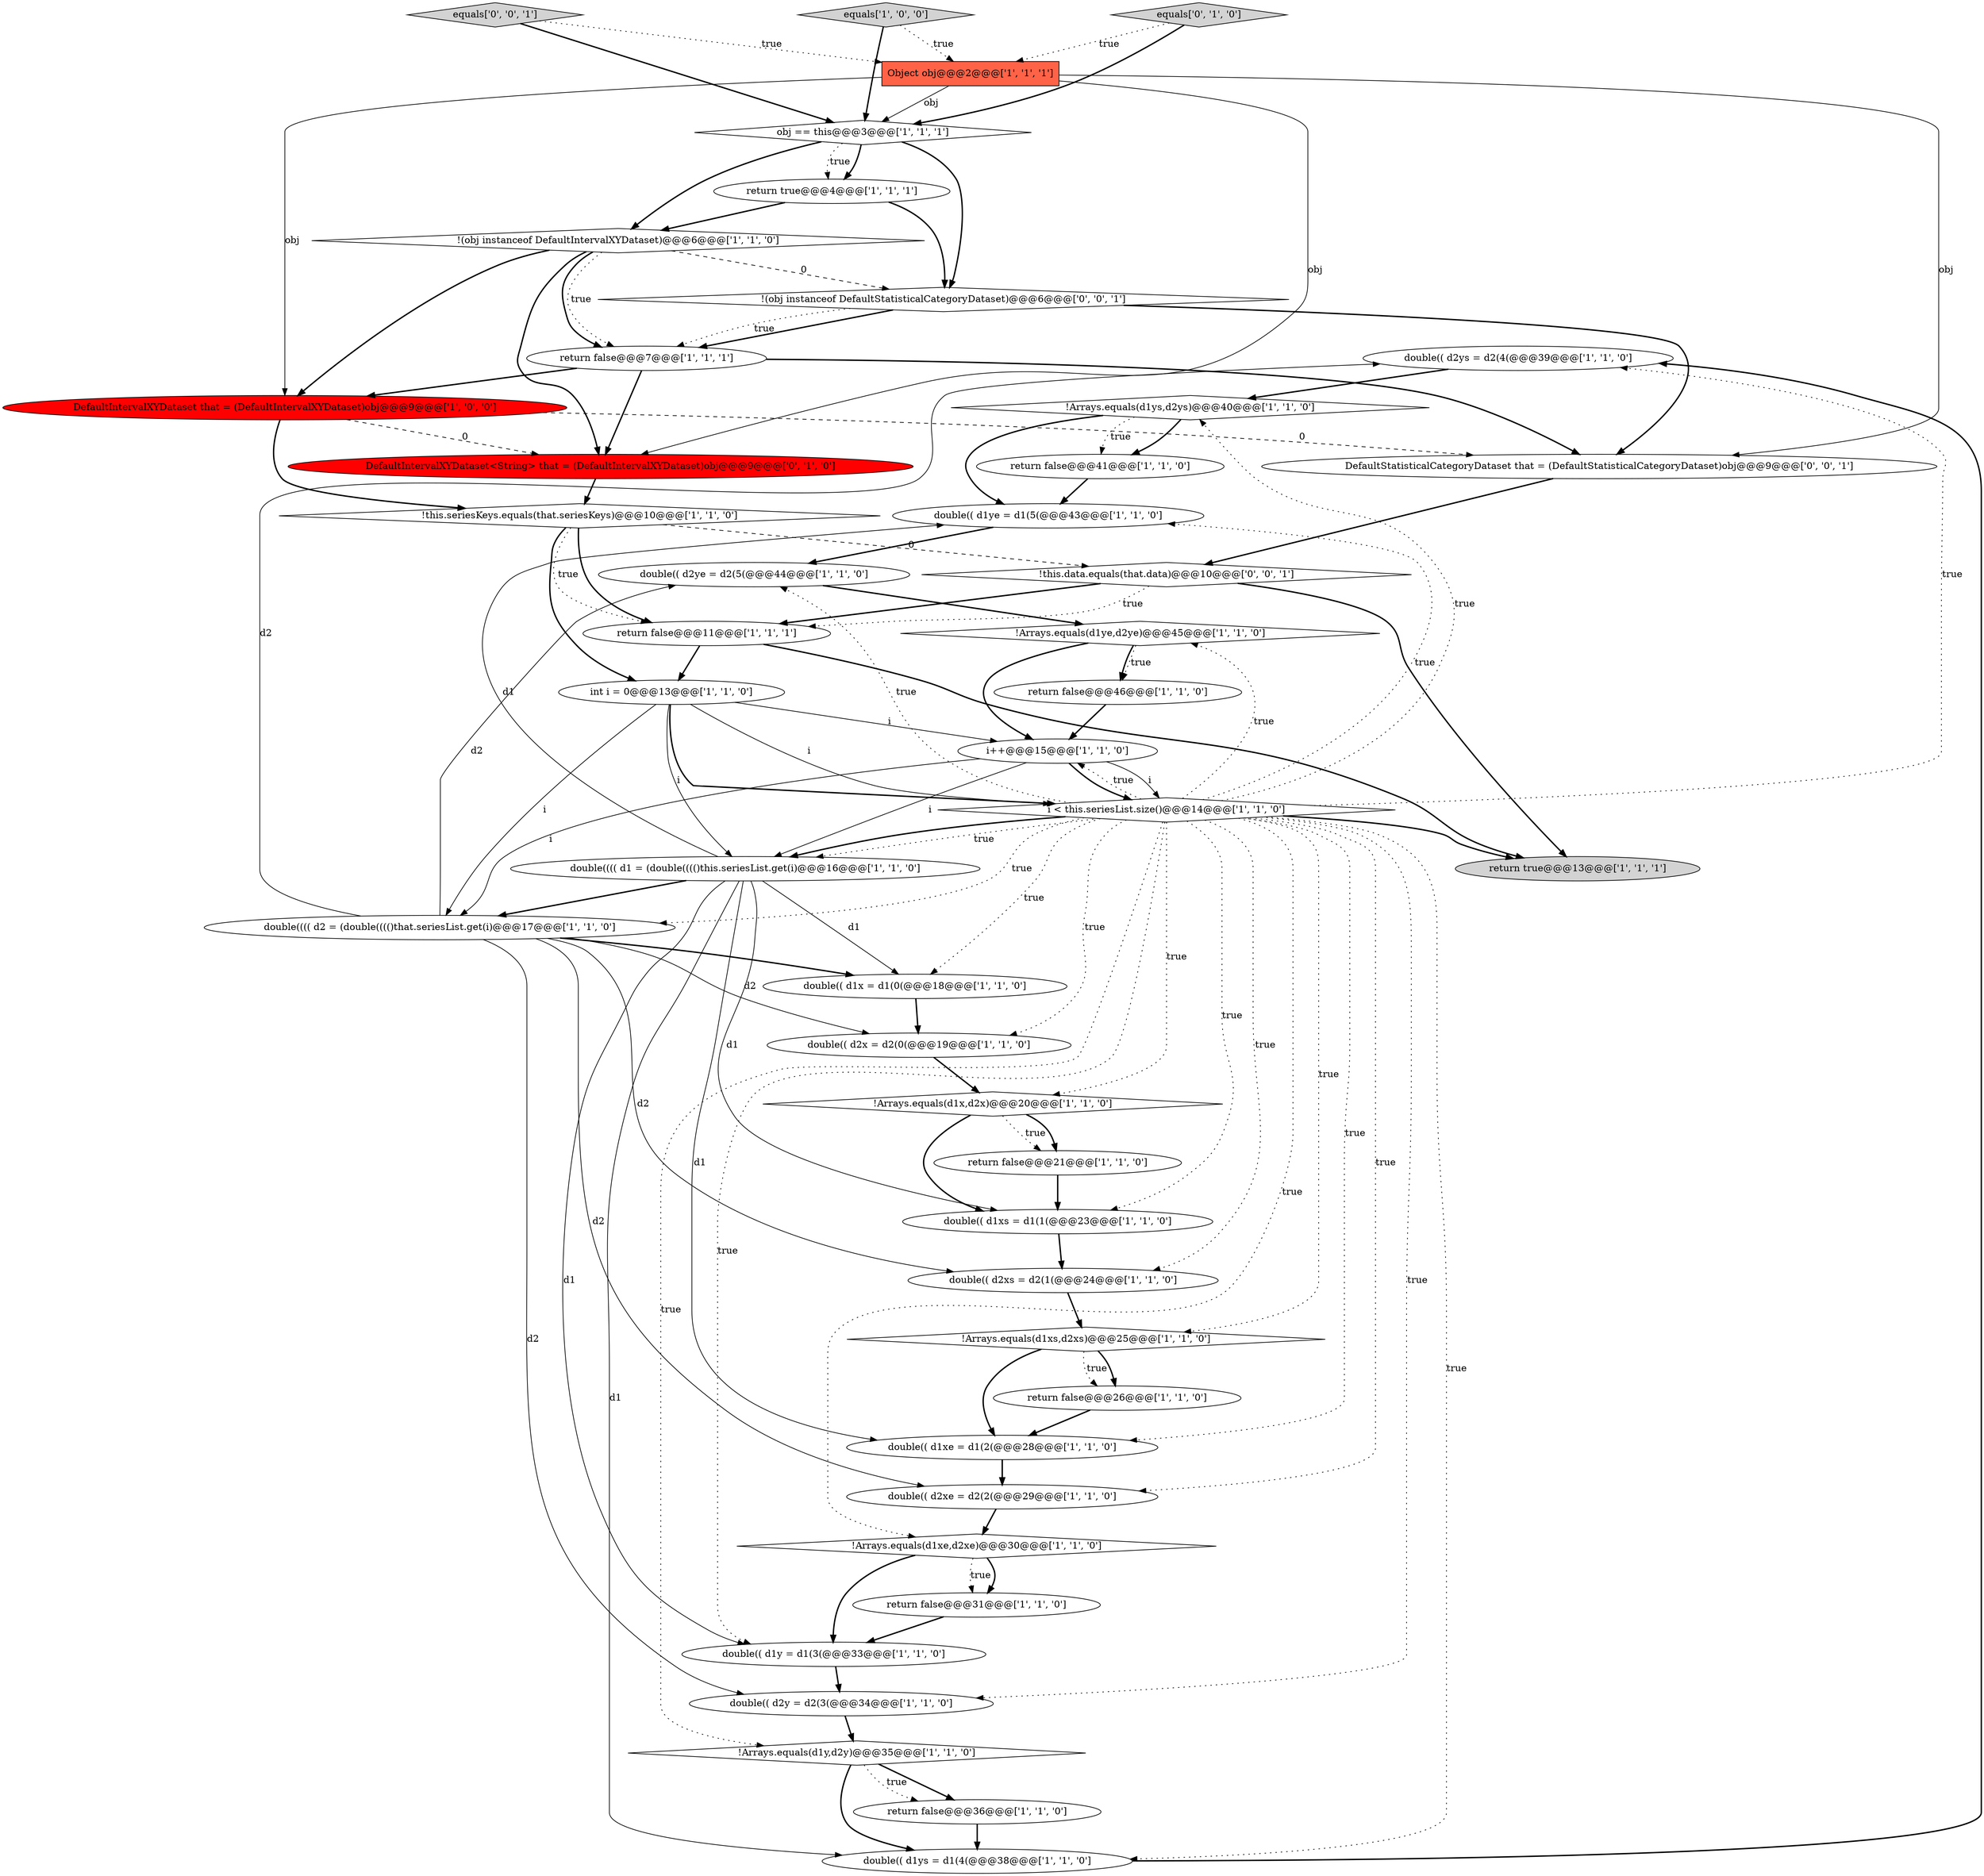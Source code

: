 digraph {
17 [style = filled, label = "double(( d2ys = d2(4(@@@39@@@['1', '1', '0']", fillcolor = white, shape = ellipse image = "AAA0AAABBB1BBB"];
21 [style = filled, label = "!this.seriesKeys.equals(that.seriesKeys)@@@10@@@['1', '1', '0']", fillcolor = white, shape = diamond image = "AAA0AAABBB1BBB"];
35 [style = filled, label = "return false@@@21@@@['1', '1', '0']", fillcolor = white, shape = ellipse image = "AAA0AAABBB1BBB"];
0 [style = filled, label = "i < this.seriesList.size()@@@14@@@['1', '1', '0']", fillcolor = white, shape = diamond image = "AAA0AAABBB1BBB"];
13 [style = filled, label = "!Arrays.equals(d1xs,d2xs)@@@25@@@['1', '1', '0']", fillcolor = white, shape = diamond image = "AAA0AAABBB1BBB"];
26 [style = filled, label = "i++@@@15@@@['1', '1', '0']", fillcolor = white, shape = ellipse image = "AAA0AAABBB1BBB"];
4 [style = filled, label = "return false@@@26@@@['1', '1', '0']", fillcolor = white, shape = ellipse image = "AAA0AAABBB1BBB"];
16 [style = filled, label = "Object obj@@@2@@@['1', '1', '1']", fillcolor = tomato, shape = box image = "AAA0AAABBB1BBB"];
23 [style = filled, label = "double(( d2xs = d2(1(@@@24@@@['1', '1', '0']", fillcolor = white, shape = ellipse image = "AAA0AAABBB1BBB"];
25 [style = filled, label = "return false@@@36@@@['1', '1', '0']", fillcolor = white, shape = ellipse image = "AAA0AAABBB1BBB"];
44 [style = filled, label = "DefaultStatisticalCategoryDataset that = (DefaultStatisticalCategoryDataset)obj@@@9@@@['0', '0', '1']", fillcolor = white, shape = ellipse image = "AAA0AAABBB3BBB"];
7 [style = filled, label = "double(( d1ys = d1(4(@@@38@@@['1', '1', '0']", fillcolor = white, shape = ellipse image = "AAA0AAABBB1BBB"];
5 [style = filled, label = "!Arrays.equals(d1xe,d2xe)@@@30@@@['1', '1', '0']", fillcolor = white, shape = diamond image = "AAA0AAABBB1BBB"];
10 [style = filled, label = "return false@@@11@@@['1', '1', '1']", fillcolor = white, shape = ellipse image = "AAA0AAABBB1BBB"];
1 [style = filled, label = "double(( d2xe = d2(2(@@@29@@@['1', '1', '0']", fillcolor = white, shape = ellipse image = "AAA0AAABBB1BBB"];
14 [style = filled, label = "double(((( d2 = (double(((()that.seriesList.get(i)@@@17@@@['1', '1', '0']", fillcolor = white, shape = ellipse image = "AAA0AAABBB1BBB"];
33 [style = filled, label = "equals['1', '0', '0']", fillcolor = lightgray, shape = diamond image = "AAA0AAABBB1BBB"];
6 [style = filled, label = "int i = 0@@@13@@@['1', '1', '0']", fillcolor = white, shape = ellipse image = "AAA0AAABBB1BBB"];
11 [style = filled, label = "double(( d1y = d1(3(@@@33@@@['1', '1', '0']", fillcolor = white, shape = ellipse image = "AAA0AAABBB1BBB"];
19 [style = filled, label = "double(( d1xs = d1(1(@@@23@@@['1', '1', '0']", fillcolor = white, shape = ellipse image = "AAA0AAABBB1BBB"];
27 [style = filled, label = "!Arrays.equals(d1x,d2x)@@@20@@@['1', '1', '0']", fillcolor = white, shape = diamond image = "AAA0AAABBB1BBB"];
38 [style = filled, label = "double(( d1xe = d1(2(@@@28@@@['1', '1', '0']", fillcolor = white, shape = ellipse image = "AAA0AAABBB1BBB"];
40 [style = filled, label = "DefaultIntervalXYDataset<String> that = (DefaultIntervalXYDataset)obj@@@9@@@['0', '1', '0']", fillcolor = red, shape = ellipse image = "AAA1AAABBB2BBB"];
12 [style = filled, label = "double(( d2x = d2(0(@@@19@@@['1', '1', '0']", fillcolor = white, shape = ellipse image = "AAA0AAABBB1BBB"];
28 [style = filled, label = "return false@@@31@@@['1', '1', '0']", fillcolor = white, shape = ellipse image = "AAA0AAABBB1BBB"];
39 [style = filled, label = "equals['0', '1', '0']", fillcolor = lightgray, shape = diamond image = "AAA0AAABBB2BBB"];
31 [style = filled, label = "return true@@@13@@@['1', '1', '1']", fillcolor = lightgray, shape = ellipse image = "AAA0AAABBB1BBB"];
43 [style = filled, label = "!(obj instanceof DefaultStatisticalCategoryDataset)@@@6@@@['0', '0', '1']", fillcolor = white, shape = diamond image = "AAA0AAABBB3BBB"];
32 [style = filled, label = "return false@@@41@@@['1', '1', '0']", fillcolor = white, shape = ellipse image = "AAA0AAABBB1BBB"];
8 [style = filled, label = "return false@@@46@@@['1', '1', '0']", fillcolor = white, shape = ellipse image = "AAA0AAABBB1BBB"];
37 [style = filled, label = "return false@@@7@@@['1', '1', '1']", fillcolor = white, shape = ellipse image = "AAA0AAABBB1BBB"];
42 [style = filled, label = "equals['0', '0', '1']", fillcolor = lightgray, shape = diamond image = "AAA0AAABBB3BBB"];
41 [style = filled, label = "!this.data.equals(that.data)@@@10@@@['0', '0', '1']", fillcolor = white, shape = diamond image = "AAA0AAABBB3BBB"];
15 [style = filled, label = "double(( d2ye = d2(5(@@@44@@@['1', '1', '0']", fillcolor = white, shape = ellipse image = "AAA0AAABBB1BBB"];
9 [style = filled, label = "return true@@@4@@@['1', '1', '1']", fillcolor = white, shape = ellipse image = "AAA0AAABBB1BBB"];
22 [style = filled, label = "obj == this@@@3@@@['1', '1', '1']", fillcolor = white, shape = diamond image = "AAA0AAABBB1BBB"];
30 [style = filled, label = "double(( d1x = d1(0(@@@18@@@['1', '1', '0']", fillcolor = white, shape = ellipse image = "AAA0AAABBB1BBB"];
34 [style = filled, label = "!Arrays.equals(d1ye,d2ye)@@@45@@@['1', '1', '0']", fillcolor = white, shape = diamond image = "AAA0AAABBB1BBB"];
36 [style = filled, label = "!Arrays.equals(d1y,d2y)@@@35@@@['1', '1', '0']", fillcolor = white, shape = diamond image = "AAA0AAABBB1BBB"];
24 [style = filled, label = "double(((( d1 = (double(((()this.seriesList.get(i)@@@16@@@['1', '1', '0']", fillcolor = white, shape = ellipse image = "AAA0AAABBB1BBB"];
2 [style = filled, label = "double(( d2y = d2(3(@@@34@@@['1', '1', '0']", fillcolor = white, shape = ellipse image = "AAA0AAABBB1BBB"];
18 [style = filled, label = "!(obj instanceof DefaultIntervalXYDataset)@@@6@@@['1', '1', '0']", fillcolor = white, shape = diamond image = "AAA0AAABBB1BBB"];
3 [style = filled, label = "double(( d1ye = d1(5(@@@43@@@['1', '1', '0']", fillcolor = white, shape = ellipse image = "AAA0AAABBB1BBB"];
20 [style = filled, label = "!Arrays.equals(d1ys,d2ys)@@@40@@@['1', '1', '0']", fillcolor = white, shape = diamond image = "AAA0AAABBB1BBB"];
29 [style = filled, label = "DefaultIntervalXYDataset that = (DefaultIntervalXYDataset)obj@@@9@@@['1', '0', '0']", fillcolor = red, shape = ellipse image = "AAA1AAABBB1BBB"];
24->30 [style = solid, label="d1"];
1->5 [style = bold, label=""];
18->43 [style = dashed, label="0"];
21->10 [style = bold, label=""];
0->12 [style = dotted, label="true"];
0->5 [style = dotted, label="true"];
0->19 [style = dotted, label="true"];
14->23 [style = solid, label="d2"];
9->43 [style = bold, label=""];
5->28 [style = bold, label=""];
18->37 [style = dotted, label="true"];
24->7 [style = solid, label="d1"];
37->40 [style = bold, label=""];
24->19 [style = solid, label="d1"];
34->26 [style = bold, label=""];
23->13 [style = bold, label=""];
0->24 [style = dotted, label="true"];
0->24 [style = bold, label=""];
0->34 [style = dotted, label="true"];
14->17 [style = solid, label="d2"];
24->11 [style = solid, label="d1"];
2->36 [style = bold, label=""];
41->10 [style = dotted, label="true"];
33->16 [style = dotted, label="true"];
27->19 [style = bold, label=""];
0->3 [style = dotted, label="true"];
27->35 [style = dotted, label="true"];
0->11 [style = dotted, label="true"];
32->3 [style = bold, label=""];
43->44 [style = bold, label=""];
13->4 [style = dotted, label="true"];
0->7 [style = dotted, label="true"];
17->20 [style = bold, label=""];
0->38 [style = dotted, label="true"];
26->24 [style = solid, label="i"];
4->38 [style = bold, label=""];
6->26 [style = solid, label="i"];
14->30 [style = bold, label=""];
15->34 [style = bold, label=""];
10->31 [style = bold, label=""];
16->40 [style = solid, label="obj"];
22->9 [style = bold, label=""];
22->43 [style = bold, label=""];
37->29 [style = bold, label=""];
20->3 [style = bold, label=""];
34->8 [style = bold, label=""];
25->7 [style = bold, label=""];
39->22 [style = bold, label=""];
14->12 [style = solid, label="d2"];
26->0 [style = bold, label=""];
34->8 [style = dotted, label="true"];
22->18 [style = bold, label=""];
36->25 [style = bold, label=""];
26->0 [style = solid, label="i"];
16->29 [style = solid, label="obj"];
24->38 [style = solid, label="d1"];
14->2 [style = solid, label="d2"];
44->41 [style = bold, label=""];
0->14 [style = dotted, label="true"];
42->16 [style = dotted, label="true"];
5->11 [style = bold, label=""];
42->22 [style = bold, label=""];
22->9 [style = dotted, label="true"];
0->26 [style = dotted, label="true"];
40->21 [style = bold, label=""];
0->31 [style = bold, label=""];
18->37 [style = bold, label=""];
14->1 [style = solid, label="d2"];
7->17 [style = bold, label=""];
18->40 [style = bold, label=""];
21->10 [style = dotted, label="true"];
41->10 [style = bold, label=""];
0->30 [style = dotted, label="true"];
10->6 [style = bold, label=""];
29->21 [style = bold, label=""];
27->35 [style = bold, label=""];
38->1 [style = bold, label=""];
30->12 [style = bold, label=""];
9->18 [style = bold, label=""];
16->44 [style = solid, label="obj"];
37->44 [style = bold, label=""];
29->40 [style = dashed, label="0"];
41->31 [style = bold, label=""];
0->23 [style = dotted, label="true"];
5->28 [style = dotted, label="true"];
12->27 [style = bold, label=""];
6->14 [style = solid, label="i"];
33->22 [style = bold, label=""];
26->14 [style = solid, label="i"];
0->1 [style = dotted, label="true"];
0->13 [style = dotted, label="true"];
21->6 [style = bold, label=""];
0->15 [style = dotted, label="true"];
28->11 [style = bold, label=""];
35->19 [style = bold, label=""];
0->20 [style = dotted, label="true"];
20->32 [style = bold, label=""];
8->26 [style = bold, label=""];
6->0 [style = bold, label=""];
3->15 [style = bold, label=""];
43->37 [style = bold, label=""];
39->16 [style = dotted, label="true"];
6->24 [style = solid, label="i"];
11->2 [style = bold, label=""];
0->36 [style = dotted, label="true"];
24->14 [style = bold, label=""];
6->0 [style = solid, label="i"];
29->44 [style = dashed, label="0"];
18->29 [style = bold, label=""];
43->37 [style = dotted, label="true"];
24->3 [style = solid, label="d1"];
36->7 [style = bold, label=""];
21->41 [style = dashed, label="0"];
19->23 [style = bold, label=""];
16->22 [style = solid, label="obj"];
0->17 [style = dotted, label="true"];
13->38 [style = bold, label=""];
14->15 [style = solid, label="d2"];
0->2 [style = dotted, label="true"];
0->27 [style = dotted, label="true"];
20->32 [style = dotted, label="true"];
36->25 [style = dotted, label="true"];
13->4 [style = bold, label=""];
}

